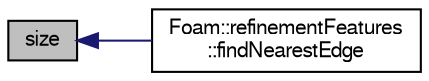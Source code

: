 digraph "size"
{
  bgcolor="transparent";
  edge [fontname="FreeSans",fontsize="10",labelfontname="FreeSans",labelfontsize="10"];
  node [fontname="FreeSans",fontsize="10",shape=record];
  rankdir="LR";
  Node1 [label="size",height=0.2,width=0.4,color="black", fillcolor="grey75", style="filled" fontcolor="black"];
  Node1 -> Node2 [dir="back",color="midnightblue",fontsize="10",style="solid",fontname="FreeSans"];
  Node2 [label="Foam::refinementFeatures\l::findNearestEdge",height=0.2,width=0.4,color="black",URL="$a02050.html#a54a38a30d12368aeb05534de2e216f3d",tooltip="Find nearest point on nearest feature edge. Sets. "];
}
